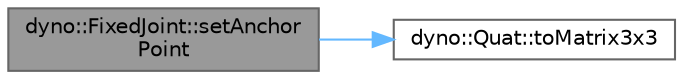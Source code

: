 digraph "dyno::FixedJoint::setAnchorPoint"
{
 // LATEX_PDF_SIZE
  bgcolor="transparent";
  edge [fontname=Helvetica,fontsize=10,labelfontname=Helvetica,labelfontsize=10];
  node [fontname=Helvetica,fontsize=10,shape=box,height=0.2,width=0.4];
  rankdir="LR";
  Node1 [id="Node000001",label="dyno::FixedJoint::setAnchor\lPoint",height=0.2,width=0.4,color="gray40", fillcolor="grey60", style="filled", fontcolor="black",tooltip=" "];
  Node1 -> Node2 [id="edge1_Node000001_Node000002",color="steelblue1",style="solid",tooltip=" "];
  Node2 [id="Node000002",label="dyno::Quat::toMatrix3x3",height=0.2,width=0.4,color="grey40", fillcolor="white", style="filled",URL="$classdyno_1_1_quat.html#adc448a3beeb778f970527878c3536d0f",tooltip=" "];
}
